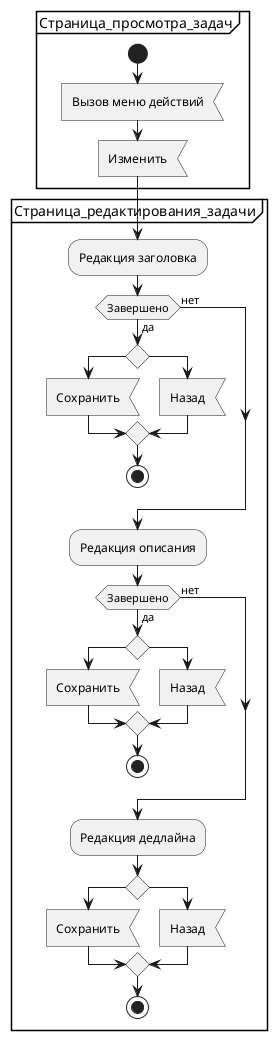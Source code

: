 @startuml
'https://plantuml.com/activity-diagram-beta


partition Страница_просмотра_задач
    start
    :Вызов меню действий<
    :Изменить<
}
partition Страница_редактирования_задачи
     :Редакция заголовка;
     if(Завершено) then (нет)
     else (да)
        if()
        :Сохранить<
        else
        :Назад<
        endif
        stop
     endif
     :Редакция описания;
          if(Завершено) then (нет)
          else (да)
             if()
             :Сохранить<
             else
             :Назад<
             endif
             stop
          endif
     :Редакция дедлайна;
             if()
             :Сохранить<
             else
             :Назад<
             endif
             stop
}



@enduml
